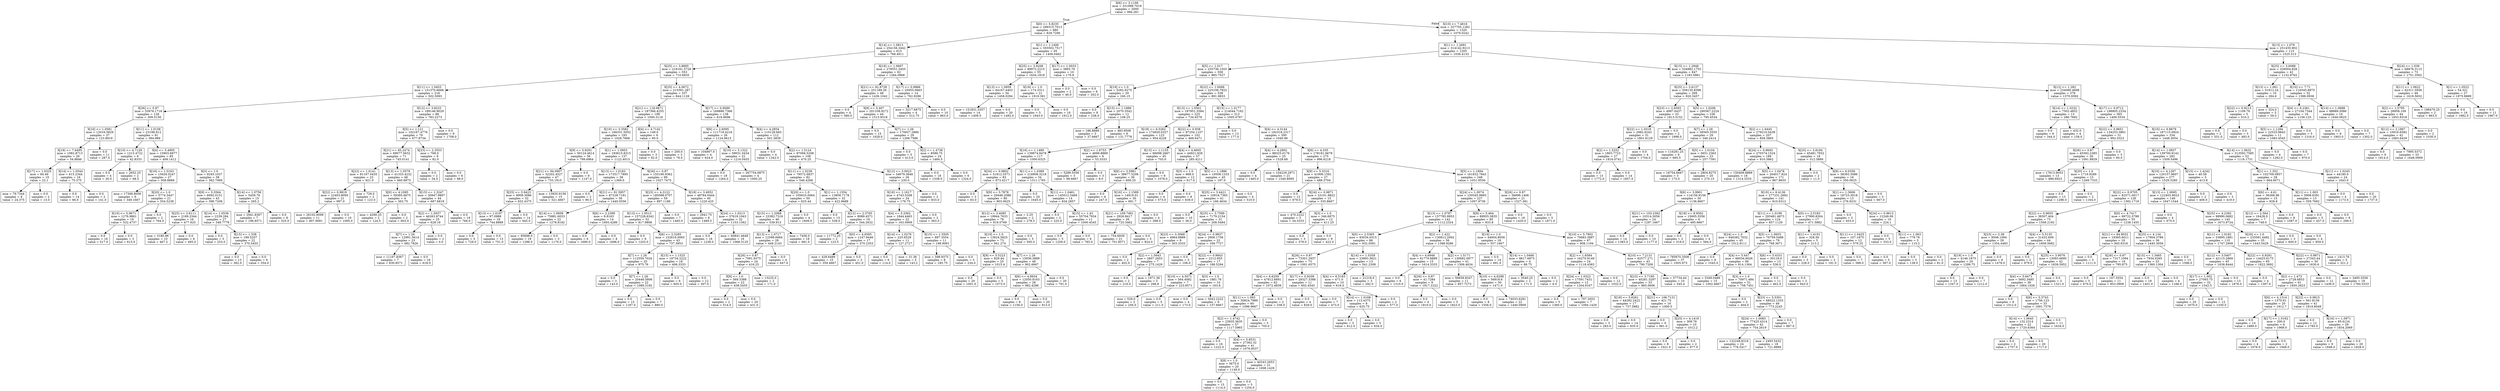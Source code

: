 digraph Tree {
node [shape=box] ;
0 [label="X[6] <= 3.1109\nmse = 331999.7019\nsamples = 2000\nvalue = 994.261"] ;
1 [label="X[0] <= 5.8235\nmse = 299315.7013\nsamples = 680\nvalue = 829.7206"] ;
0 -> 1 [labeldistance=2.5, labelangle=45, headlabel="True"] ;
2 [label="X[14] <= 1.0813\nmse = 254156.3442\nsamples = 615\nvalue = 768.4911"] ;
1 -> 2 ;
3 [label="X[25] <= 3.8895\nmse = 218161.5726\nsamples = 553\nvalue = 710.6835"] ;
2 -> 3 ;
4 [label="X[11] <= 1.0453\nmse = 151370.6666\nsamples = 216\nvalue = 502.5093"] ;
3 -> 4 ;
5 [label="X[26] <= 0.87\nmse = 33976.1716\nsamples = 128\nvalue = 309.5156"] ;
4 -> 5 ;
6 [label="X[16] <= 1.0581\nmse = 12016.5829\nsamples = 37\nvalue = 123.8919"] ;
5 -> 6 ;
7 [label="X[18] <= 7.6495\nmse = 1082.8713\nsamples = 26\nvalue = 54.8846"] ;
6 -> 7 ;
8 [label="X[17] <= 1.0325\nmse = 84.49\nsamples = 10\nvalue = 22.1"] ;
7 -> 8 ;
9 [label="mse = 79.7344\nsamples = 8\nvalue = 24.375"] ;
8 -> 9 ;
10 [label="mse = 0.0\nsamples = 2\nvalue = 13.0"] ;
8 -> 10 ;
11 [label="X[14] <= 1.0544\nmse = 615.2344\nsamples = 16\nvalue = 75.375"] ;
7 -> 11 ;
12 [label="mse = 0.0\nsamples = 14\nvalue = 66.0"] ;
11 -> 12 ;
13 [label="mse = 0.0\nsamples = 2\nvalue = 141.0"] ;
11 -> 13 ;
14 [label="mse = 0.0\nsamples = 11\nvalue = 287.0"] ;
6 -> 14 ;
15 [label="X[11] <= 1.0158\nmse = 23198.912\nsamples = 91\nvalue = 384.989"] ;
5 -> 15 ;
16 [label="X[10] <= 4.7129\nmse = 1213.4722\nsamples = 6\nvalue = 42.8333"] ;
15 -> 16 ;
17 [label="mse = 0.0\nsamples = 4\nvalue = 30.0"] ;
16 -> 17 ;
18 [label="mse = 2652.25\nsamples = 2\nvalue = 68.5"] ;
16 -> 18 ;
19 [label="X[4] <= 5.4905\nmse = 15903.6977\nsamples = 85\nvalue = 409.1412"] ;
15 -> 19 ;
20 [label="X[16] <= 1.0163\nmse = 15626.0247\nsamples = 27\nvalue = 508.8889"] ;
19 -> 20 ;
21 [label="mse = 17306.8056\nsamples = 6\nvalue = 349.1667"] ;
20 -> 21 ;
22 [label="X[20] <= 1.0\nmse = 5774.3447\nsamples = 21\nvalue = 554.5238"] ;
20 -> 22 ;
23 [label="X[10] <= 5.9671\nmse = 1276.9861\nsamples = 19\nvalue = 532.4737"] ;
22 -> 23 ;
24 [label="mse = 0.0\nsamples = 16\nvalue = 517.0"] ;
23 -> 24 ;
25 [label="mse = 0.0\nsamples = 3\nvalue = 615.0"] ;
23 -> 25 ;
26 [label="mse = 0.0\nsamples = 2\nvalue = 764.0"] ;
22 -> 26 ;
27 [label="X[3] <= 1.0\nmse = 9245.1037\nsamples = 58\nvalue = 362.7069"] ;
19 -> 27 ;
28 [label="X[9] <= 5.5564\nmse = 6092.0151\nsamples = 43\nvalue = 396.7209"] ;
27 -> 28 ;
29 [label="X[25] <= 3.6111\nmse = 2169.2344\nsamples = 16\nvalue = 477.625"] ;
28 -> 29 ;
30 [label="mse = 3180.96\nsamples = 10\nvalue = 467.2"] ;
29 -> 30 ;
31 [label="mse = 0.0\nsamples = 6\nvalue = 495.0"] ;
29 -> 31 ;
32 [label="X[14] <= 1.0536\nmse = 2239.284\nsamples = 27\nvalue = 348.7778"] ;
28 -> 32 ;
33 [label="mse = 0.0\nsamples = 5\nvalue = 253.0"] ;
32 -> 33 ;
34 [label="X[15] <= 1.338\nmse = 189.5207\nsamples = 22\nvalue = 370.5455"] ;
32 -> 34 ;
35 [label="mse = 0.0\nsamples = 13\nvalue = 382.0"] ;
34 -> 35 ;
36 [label="mse = 0.0\nsamples = 9\nvalue = 354.0"] ;
34 -> 36 ;
37 [label="X[14] <= 1.0756\nmse = 5459.76\nsamples = 15\nvalue = 265.2"] ;
27 -> 37 ;
38 [label="mse = 2941.8367\nsamples = 7\nvalue = 196.8571"] ;
37 -> 38 ;
39 [label="mse = 0.0\nsamples = 8\nvalue = 325.0"] ;
37 -> 39 ;
40 [label="X[12] <= 3.8233\nmse = 189146.9029\nsamples = 88\nvalue = 783.2273"] ;
4 -> 40 ;
41 [label="X[5] <= 1.121\nmse = 102167.4776\nsamples = 79\nvalue = 677.8734"] ;
40 -> 41 ;
42 [label="X[21] <= 85.2474\nmse = 69077.5632\nsamples = 71\nvalue = 745.0141"] ;
41 -> 42 ;
43 [label="X[22] <= 1.0141\nmse = 81167.0435\nsamples = 23\nvalue = 921.0"] ;
42 -> 43 ;
44 [label="X[22] <= 0.9819\nmse = 22403.8095\nsamples = 21\nvalue = 997.0"] ;
43 -> 44 ;
45 [label="mse = 26102.8099\nsamples = 11\nvalue = 907.9091"] ;
44 -> 45 ;
46 [label="mse = 0.0\nsamples = 10\nvalue = 1095.0"] ;
44 -> 46 ;
47 [label="mse = 729.0\nsamples = 2\nvalue = 123.0"] ;
43 -> 47 ;
48 [label="X[13] <= 1.0579\nmse = 41333.4232\nsamples = 48\nvalue = 660.6875"] ;
42 -> 48 ;
49 [label="X[0] <= 4.1095\nmse = 59385.6875\nsamples = 4\nvalue = 363.75"] ;
48 -> 49 ;
50 [label="mse = 4290.25\nsamples = 2\nvalue = 124.5"] ;
49 -> 50 ;
51 [label="mse = 0.0\nsamples = 2\nvalue = 603.0"] ;
49 -> 51 ;
52 [label="X[15] <= 1.3247\nmse = 30947.9897\nsamples = 44\nvalue = 687.6818"] ;
48 -> 52 ;
53 [label="X[2] <= 1.5037\nmse = 46263.9744\nsamples = 25\nvalue = 628.16"] ;
52 -> 53 ;
54 [label="X[7] <= 1.26\nmse = 12991.5614\nsamples = 23\nvalue = 682.7826"] ;
53 -> 54 ;
55 [label="mse = 11167.8367\nsamples = 7\nvalue = 830.8571"] ;
54 -> 55 ;
56 [label="mse = 0.0\nsamples = 16\nvalue = 618.0"] ;
54 -> 56 ;
57 [label="mse = 0.0\nsamples = 2\nvalue = 0.0"] ;
53 -> 57 ;
58 [label="mse = 0.0\nsamples = 19\nvalue = 766.0"] ;
52 -> 58 ;
59 [label="X[23] <= 2.3553\nmse = 768.0\nsamples = 8\nvalue = 82.0"] ;
41 -> 59 ;
60 [label="mse = 0.0\nsamples = 2\nvalue = 34.0"] ;
59 -> 60 ;
61 [label="mse = 0.0\nsamples = 6\nvalue = 98.0"] ;
59 -> 61 ;
62 [label="mse = 0.0\nsamples = 9\nvalue = 1708.0"] ;
40 -> 62 ;
63 [label="X[25] <= 4.0672\nmse = 215391.287\nsamples = 337\nvalue = 844.1128"] ;
3 -> 63 ;
64 [label="X[21] <= 118.0671\nmse = 187366.4255\nsamples = 199\nvalue = 1000.3116"] ;
63 -> 64 ;
65 [label="X[10] <= 3.3582\nmse = 166331.5052\nsamples = 193\nvalue = 1028.7668"] ;
64 -> 65 ;
66 [label="X[9] <= 5.9291\nmse = 50124.4614\nsamples = 56\nvalue = 799.6964"] ;
65 -> 66 ;
67 [label="X[21] <= 94.0907\nmse = 32202.4527\nsamples = 47\nvalue = 733.1915"] ;
66 -> 67 ;
68 [label="X[25] <= 3.9423\nmse = 9909.3086\nsamples = 32\nvalue = 832.4375"] ;
67 -> 68 ;
69 [label="X[13] <= 1.0197\nmse = 97.0988\nsamples = 18\nvalue = 744.8889"] ;
68 -> 69 ;
70 [label="mse = 0.0\nsamples = 5\nvalue = 729.0"] ;
69 -> 70 ;
71 [label="mse = 0.0\nsamples = 13\nvalue = 751.0"] ;
69 -> 71 ;
72 [label="mse = 0.0\nsamples = 14\nvalue = 945.0"] ;
68 -> 72 ;
73 [label="mse = 13920.9156\nsamples = 15\nvalue = 521.4667"] ;
67 -> 73 ;
74 [label="mse = 0.0\nsamples = 9\nvalue = 1147.0"] ;
66 -> 74 ;
75 [label="X[1] <= 1.0953\nmse = 183615.8315\nsamples = 137\nvalue = 1122.4015"] ;
65 -> 75 ;
76 [label="X[13] <= 1.0183\nmse = 173517.7895\nsamples = 38\nvalue = 1369.0"] ;
75 -> 76 ;
77 [label="mse = 0.0\nsamples = 2\nvalue = 90.0"] ;
76 -> 77 ;
78 [label="X[21] <= 91.5957\nmse = 87228.7191\nsamples = 36\nvalue = 1440.0556"] ;
76 -> 78 ;
79 [label="X[14] <= 1.0609\nmse = 75881.6033\nsamples = 22\nvalue = 1278.8182"] ;
78 -> 79 ;
80 [label="mse = 85698.0\nsamples = 19\nvalue = 1296.0"] ;
79 -> 80 ;
81 [label="mse = 0.0\nsamples = 3\nvalue = 1170.0"] ;
79 -> 81 ;
82 [label="X[6] <= 2.2399\nmse = 8.8163\nsamples = 14\nvalue = 1693.4286"] ;
78 -> 82 ;
83 [label="mse = 0.0\nsamples = 6\nvalue = 1690.0"] ;
82 -> 83 ;
84 [label="mse = 0.0\nsamples = 8\nvalue = 1696.0"] ;
82 -> 84 ;
85 [label="X[26] <= 0.87\nmse = 155190.9362\nsamples = 99\nvalue = 1027.7475"] ;
75 -> 85 ;
86 [label="X[23] <= 4.3122\nmse = 185098.0707\nsamples = 59\nvalue = 897.1186"] ;
85 -> 86 ;
87 [label="X[13] <= 1.0513\nmse = 157228.6342\nsamples = 52\nvalue = 817.9808"] ;
86 -> 87 ;
88 [label="mse = 0.0\nsamples = 9\nvalue = 1203.0"] ;
87 -> 88 ;
89 [label="X[6] <= 2.3285\nmse = 152616.0065\nsamples = 43\nvalue = 737.3953"] ;
87 -> 89 ;
90 [label="X[7] <= 1.26\nmse = 112559.7024\nsamples = 25\nvalue = 975.76"] ;
89 -> 90 ;
91 [label="mse = 0.0\nsamples = 3\nvalue = 143.0"] ;
90 -> 91 ;
92 [label="X[7] <= 1.26\nmse = 20446.5806\nsamples = 22\nvalue = 1089.3182"] ;
90 -> 92 ;
93 [label="mse = 0.0\nsamples = 15\nvalue = 1187.0"] ;
92 -> 93 ;
94 [label="mse = 0.0\nsamples = 7\nvalue = 880.0"] ;
92 -> 94 ;
95 [label="X[15] <= 1.1525\nmse = 19734.2222\nsamples = 18\nvalue = 406.3333"] ;
89 -> 95 ;
96 [label="mse = 0.0\nsamples = 6\nvalue = 605.0"] ;
95 -> 96 ;
97 [label="mse = 0.0\nsamples = 12\nvalue = 307.0"] ;
95 -> 97 ;
98 [label="mse = 0.0\nsamples = 7\nvalue = 1485.0"] ;
86 -> 98 ;
99 [label="X[18] <= 3.4952\nmse = 48784.0444\nsamples = 40\nvalue = 1220.425"] ;
85 -> 99 ;
100 [label="mse = 2941.75\nsamples = 8\nvalue = 1489.5"] ;
99 -> 100 ;
101 [label="X[24] <= 1.0213\nmse = 37619.1943\nsamples = 32\nvalue = 1153.1562"] ;
99 -> 101 ;
102 [label="mse = 0.0\nsamples = 16\nvalue = 1238.0"] ;
101 -> 102 ;
103 [label="mse = 60841.4648\nsamples = 16\nvalue = 1068.3125"] ;
101 -> 103 ;
104 [label="X[4] <= 4.7142\nmse = 149.0\nsamples = 6\nvalue = 85.0"] ;
64 -> 104 ;
105 [label="mse = 0.0\nsamples = 3\nvalue = 92.0"] ;
104 -> 105 ;
106 [label="mse = 200.0\nsamples = 3\nvalue = 78.0"] ;
104 -> 106 ;
107 [label="X[17] <= 0.9589\nmse = 169886.7366\nsamples = 138\nvalue = 618.8696"] ;
63 -> 107 ;
108 [label="X[6] <= 2.6095\nmse = 111718.4216\nsamples = 26\nvalue = 1124.9615"] ;
107 -> 108 ;
109 [label="mse = 104907.0\nsamples = 4\nvalue = 624.0"] ;
108 -> 109 ;
110 [label="X[10] <= 5.1322\nmse = 59031.0434\nsamples = 22\nvalue = 1216.0455"] ;
108 -> 110 ;
111 [label="mse = 0.0\nsamples = 18\nvalue = 1264.0"] ;
110 -> 111 ;
112 [label="mse = 267754.6875\nsamples = 4\nvalue = 1000.25"] ;
110 -> 112 ;
113 [label="X[4] <= 4.2854\nmse = 110128.683\nsamples = 112\nvalue = 501.3839"] ;
107 -> 113 ;
114 [label="mse = 0.0\nsamples = 4\nvalue = 1342.0"] ;
113 -> 114 ;
115 [label="X[2] <= 1.5124\nmse = 87066.5208\nsamples = 108\nvalue = 470.25"] ;
113 -> 115 ;
116 [label="X[11] <= 1.0236\nmse = 79572.6837\nsamples = 82\nvalue = 546.4268"] ;
115 -> 116 ;
117 [label="X[20] <= 1.0\nmse = 105633.0064\nsamples = 50\nvalue = 625.44"] ;
116 -> 117 ;
118 [label="X[15] <= 1.2068\nmse = 23382.7316\nsamples = 46\nvalue = 539.913"] ;
117 -> 118 ;
119 [label="X[13] <= 1.0717\nmse = 12598.6684\nsamples = 28\nvalue = 449.2143"] ;
118 -> 119 ;
120 [label="X[26] <= 0.87\nmse = 7091.9375\nsamples = 24\nvalue = 416.25"] ;
119 -> 120 ;
121 [label="X[8] <= 1.0\nmse = 569.3388\nsamples = 22\nvalue = 438.5455"] ;
120 -> 121 ;
122 [label="mse = 0.0\nsamples = 2\nvalue = 514.0"] ;
121 -> 122 ;
123 [label="mse = 0.0\nsamples = 20\nvalue = 431.0"] ;
121 -> 123 ;
124 [label="mse = 13225.0\nsamples = 2\nvalue = 171.0"] ;
120 -> 124 ;
125 [label="mse = 0.0\nsamples = 4\nvalue = 647.0"] ;
119 -> 125 ;
126 [label="mse = 7456.0\nsamples = 18\nvalue = 681.0"] ;
118 -> 126 ;
127 [label="mse = 0.0\nsamples = 4\nvalue = 1609.0"] ;
117 -> 127 ;
128 [label="X[1] <= 1.1554\nmse = 13856.7178\nsamples = 32\nvalue = 422.9688"] ;
116 -> 128 ;
129 [label="mse = 0.0\nsamples = 13\nvalue = 538.0"] ;
128 -> 129 ;
130 [label="X[12] <= 2.3765\nmse = 8089.4571\nsamples = 19\nvalue = 344.2632"] ;
128 -> 130 ;
131 [label="mse = 11772.25\nsamples = 2\nvalue = 123.5"] ;
130 -> 131 ;
132 [label="X[0] <= 4.6585\nmse = 1247.9446\nsamples = 17\nvalue = 370.2353"] ;
130 -> 132 ;
133 [label="mse = 428.6489\nsamples = 15\nvalue = 359.4667"] ;
132 -> 133 ;
134 [label="mse = 0.0\nsamples = 2\nvalue = 451.0"] ;
132 -> 134 ;
135 [label="X[12] <= 3.0023\nmse = 34679.3846\nsamples = 26\nvalue = 230.0"] ;
115 -> 135 ;
136 [label="X[16] <= 1.1617\nmse = 4743.5208\nsamples = 24\nvalue = 179.75"] ;
135 -> 136 ;
137 [label="X[4] <= 5.3362\nmse = 1844.4463\nsamples = 22\nvalue = 163.0909"] ;
136 -> 137 ;
138 [label="X[14] <= 1.0276\nmse = 225.6529\nsamples = 11\nvalue = 127.2727"] ;
137 -> 138 ;
139 [label="mse = 0.0\nsamples = 6\nvalue = 114.0"] ;
138 -> 139 ;
140 [label="mse = 31.36\nsamples = 5\nvalue = 143.2"] ;
138 -> 140 ;
141 [label="X[15] <= 1.5505\nmse = 897.3554\nsamples = 11\nvalue = 198.9091"] ;
137 -> 141 ;
142 [label="mse = 598.9375\nsamples = 8\nvalue = 185.75"] ;
141 -> 142 ;
143 [label="mse = 0.0\nsamples = 3\nvalue = 234.0"] ;
141 -> 143 ;
144 [label="mse = 0.0\nsamples = 2\nvalue = 363.0"] ;
136 -> 144 ;
145 [label="mse = 0.0\nsamples = 2\nvalue = 833.0"] ;
135 -> 145 ;
146 [label="X[16] <= 1.0697\nmse = 279551.3455\nsamples = 62\nvalue = 1284.0968"] ;
2 -> 146 ;
147 [label="X[21] <= 92.9728\nmse = 251189.26\nsamples = 48\nvalue = 1436.1042"] ;
146 -> 147 ;
148 [label="mse = 0.0\nsamples = 4\nvalue = 580.0"] ;
147 -> 148 ;
149 [label="X[9] <= 5.407\nmse = 201338.9272\nsamples = 44\nvalue = 1513.9318"] ;
147 -> 149 ;
150 [label="mse = 0.0\nsamples = 15\nvalue = 1928.0"] ;
149 -> 150 ;
151 [label="X[7] <= 1.26\nmse = 170927.2866\nsamples = 29\nvalue = 1299.7586"] ;
149 -> 151 ;
152 [label="mse = 0.0\nsamples = 5\nvalue = 413.0"] ;
151 -> 152 ;
153 [label="X[2] <= 1.4736\nmse = 8586.75\nsamples = 24\nvalue = 1484.5"] ;
151 -> 153 ;
154 [label="mse = 0.0\nsamples = 18\nvalue = 1538.0"] ;
153 -> 154 ;
155 [label="mse = 0.0\nsamples = 6\nvalue = 1324.0"] ;
153 -> 155 ;
156 [label="X[17] <= 0.9966\nmse = 25955.0663\nsamples = 14\nvalue = 762.9286"] ;
146 -> 156 ;
157 [label="mse = 3217.6875\nsamples = 4\nvalue = 512.75"] ;
156 -> 157 ;
158 [label="mse = 0.0\nsamples = 10\nvalue = 863.0"] ;
156 -> 158 ;
159 [label="X[1] <= 1.1406\nmse = 355502.7517\nsamples = 65\nvalue = 1409.0462"] ;
1 -> 159 ;
160 [label="X[25] <= 3.9208\nmse = 89972.2215\nsamples = 55\nvalue = 1634.1818"] ;
159 -> 160 ;
161 [label="X[13] <= 1.0959\nmse = 64167.4403\nsamples = 34\nvalue = 1458.0294"] ;
160 -> 161 ;
162 [label="mse = 151831.5357\nsamples = 14\nvalue = 1409.5"] ;
161 -> 162 ;
163 [label="mse = 0.0\nsamples = 20\nvalue = 1492.0"] ;
161 -> 163 ;
164 [label="X[19] <= 1.0\nmse = 174.3311\nsamples = 21\nvalue = 1919.381"] ;
160 -> 164 ;
165 [label="mse = 0.0\nsamples = 5\nvalue = 1943.0"] ;
164 -> 165 ;
166 [label="mse = 0.0\nsamples = 16\nvalue = 1912.0"] ;
164 -> 166 ;
167 [label="X[17] <= 1.0033\nmse = 3893.76\nsamples = 10\nvalue = 170.8"] ;
159 -> 167 ;
168 [label="mse = 0.0\nsamples = 2\nvalue = 46.0"] ;
167 -> 168 ;
169 [label="mse = 0.0\nsamples = 8\nvalue = 202.0"] ;
167 -> 169 ;
170 [label="X[10] <= 7.4616\nmse = 327705.1282\nsamples = 1320\nvalue = 1079.0242"] ;
0 -> 170 [labeldistance=2.5, labelangle=-45, headlabel="False"] ;
171 [label="X[1] <= 1.2691\nmse = 314142.9213\nsamples = 1205\nvalue = 1036.4133"] ;
170 -> 171 ;
172 [label="X[5] <= 1.017\nmse = 235736.1503\nsamples = 558\nvalue = 865.7527"] ;
171 -> 172 ;
173 [label="X[19] <= 1.0\nmse = 5282.6275\nsamples = 20\nvalue = 160.15"] ;
172 -> 173 ;
174 [label="mse = 0.0\nsamples = 8\nvalue = 238.0"] ;
173 -> 174 ;
175 [label="X[15] <= 1.1989\nmse = 2070.3542\nsamples = 12\nvalue = 108.25"] ;
173 -> 175 ;
176 [label="mse = 186.8889\nsamples = 3\nvalue = 37.6667"] ;
175 -> 176 ;
177 [label="mse = 483.9506\nsamples = 9\nvalue = 131.7778"] ;
175 -> 177 ;
178 [label="X[22] <= 1.0068\nmse = 225106.7822\nsamples = 538\nvalue = 891.9833"] ;
172 -> 178 ;
179 [label="X[13] <= 1.0501\nmse = 197951.5584\nsamples = 225\nvalue = 734.6578"] ;
178 -> 179 ;
180 [label="X[18] <= 6.5262\nmse = 174920.0327\nsamples = 123\nvalue = 954.4228"] ;
179 -> 180 ;
181 [label="X[16] <= 1.1489\nmse = 139874.8478\nsamples = 117\nvalue = 1000.6325"] ;
180 -> 181 ;
182 [label="X[24] <= 0.9802\nmse = 51812.5571\nsamples = 83\nvalue = 873.4217"] ;
181 -> 182 ;
183 [label="mse = 0.0\nsamples = 3\nvalue = 83.0"] ;
182 -> 183 ;
184 [label="X[9] <= 5.7878\nmse = 29448.2086\nsamples = 80\nvalue = 903.0625"] ;
182 -> 184 ;
185 [label="X[12] <= 3.4085\nmse = 19944.7633\nsamples = 78\nvalue = 919.0769"] ;
184 -> 185 ;
186 [label="X[19] <= 1.0\nmse = 13624.5825\nsamples = 73\nvalue = 941.274"] ;
185 -> 186 ;
187 [label="X[9] <= 5.5223\nmse = 829.44\nsamples = 25\nvalue = 1015.4"] ;
186 -> 187 ;
188 [label="mse = 0.0\nsamples = 20\nvalue = 1001.0"] ;
187 -> 188 ;
189 [label="mse = 0.0\nsamples = 5\nvalue = 1073.0"] ;
187 -> 189 ;
190 [label="X[7] <= 1.26\nmse = 15936.3889\nsamples = 48\nvalue = 902.6667"] ;
186 -> 190 ;
191 [label="X[6] <= 4.9934\nmse = 12050.8163\nsamples = 28\nvalue = 982.4286"] ;
190 -> 191 ;
192 [label="mse = 0.0\nsamples = 8\nvalue = 1156.0"] ;
191 -> 192 ;
193 [label="mse = 0.0\nsamples = 20\nvalue = 913.0"] ;
191 -> 193 ;
194 [label="mse = 0.0\nsamples = 20\nvalue = 791.0"] ;
190 -> 194 ;
195 [label="mse = 0.0\nsamples = 5\nvalue = 595.0"] ;
185 -> 195 ;
196 [label="mse = 2.25\nsamples = 2\nvalue = 278.5"] ;
184 -> 196 ;
197 [label="X[11] <= 1.0389\nmse = 218908.3218\nsamples = 34\nvalue = 1311.1765"] ;
181 -> 197 ;
198 [label="mse = 0.0\nsamples = 20\nvalue = 1645.0"] ;
197 -> 198 ;
199 [label="X[11] <= 1.0461\nmse = 145012.3469\nsamples = 14\nvalue = 834.2857"] ;
197 -> 199 ;
200 [label="mse = 0.0\nsamples = 3\nvalue = 225.0"] ;
199 -> 200 ;
201 [label="X[15] <= 1.43\nmse = 55704.7934\nsamples = 11\nvalue = 1000.4545"] ;
199 -> 201 ;
202 [label="mse = 0.0\nsamples = 5\nvalue = 1259.0"] ;
201 -> 202 ;
203 [label="mse = 0.0\nsamples = 6\nvalue = 785.0"] ;
201 -> 203 ;
204 [label="X[2] <= 1.6753\nmse = 4699.8889\nsamples = 6\nvalue = 53.3333"] ;
180 -> 204 ;
205 [label="mse = 5289.5556\nsamples = 3\nvalue = 98.6667"] ;
204 -> 205 ;
206 [label="mse = 0.0\nsamples = 3\nvalue = 8.0"] ;
204 -> 206 ;
207 [label="X[22] <= 0.938\nmse = 97254.1107\nsamples = 102\nvalue = 469.6471"] ;
179 -> 207 ;
208 [label="X[13] <= 1.1155\nmse = 66098.2667\nsamples = 45\nvalue = 703.0"] ;
207 -> 208 ;
209 [label="X[6] <= 3.5981\nmse = 38677.5208\nsamples = 36\nvalue = 609.25"] ;
208 -> 209 ;
210 [label="mse = 0.0\nsamples = 6\nvalue = 247.0"] ;
209 -> 210 ;
211 [label="X[16] <= 1.1589\nmse = 14919.01\nsamples = 30\nvalue = 681.7"] ;
209 -> 211 ;
212 [label="X[21] <= 109.7491\nmse = 2926.8417\nsamples = 26\nvalue = 725.3462"] ;
211 -> 212 ;
213 [label="mse = 754.6939\nsamples = 21\nvalue = 701.8571"] ;
212 -> 213 ;
214 [label="mse = 0.0\nsamples = 5\nvalue = 824.0"] ;
212 -> 214 ;
215 [label="mse = 0.0\nsamples = 4\nvalue = 398.0"] ;
211 -> 215 ;
216 [label="mse = 0.0\nsamples = 9\nvalue = 1078.0"] ;
208 -> 216 ;
217 [label="X[4] <= 4.4605\nmse = 44921.928\nsamples = 57\nvalue = 285.4211"] ;
207 -> 217 ;
218 [label="X[3] <= 1.0\nmse = 968.0\nsamples = 12\nvalue = 617.0"] ;
217 -> 218 ;
219 [label="mse = 0.0\nsamples = 4\nvalue = 573.0"] ;
218 -> 219 ;
220 [label="mse = 0.0\nsamples = 8\nvalue = 639.0"] ;
218 -> 220 ;
221 [label="X[5] <= 1.1886\nmse = 19506.1333\nsamples = 45\nvalue = 197.0"] ;
217 -> 221 ;
222 [label="X[25] <= 3.4421\nmse = 10918.7365\nsamples = 41\nvalue = 166.4634"] ;
221 -> 222 ;
223 [label="mse = 0.0\nsamples = 10\nvalue = 36.0"] ;
222 -> 223 ;
224 [label="X[25] <= 3.7599\nmse = 7179.2154\nsamples = 31\nvalue = 208.5484"] ;
222 -> 224 ;
225 [label="X[23] <= 3.3068\nmse = 4964.8889\nsamples = 9\nvalue = 303.3333"] ;
224 -> 225 ;
226 [label="mse = 0.0\nsamples = 2\nvalue = 402.0"] ;
225 -> 226 ;
227 [label="X[2] <= 1.5643\nmse = 2807.2653\nsamples = 7\nvalue = 275.1429"] ;
225 -> 227 ;
228 [label="mse = 0.0\nsamples = 2\nvalue = 216.0"] ;
227 -> 228 ;
229 [label="mse = 1971.36\nsamples = 5\nvalue = 298.8"] ;
227 -> 229 ;
230 [label="X[24] <= 0.9837\nmse = 2906.1756\nsamples = 22\nvalue = 169.7727"] ;
224 -> 230 ;
231 [label="mse = 0.0\nsamples = 5\nvalue = 106.0"] ;
230 -> 231 ;
232 [label="X[22] <= 0.9843\nmse = 2212.955\nsamples = 17\nvalue = 188.5294"] ;
230 -> 232 ;
233 [label="X[10] <= 4.5071\nmse = 564.4082\nsamples = 7\nvalue = 223.8571"] ;
232 -> 233 ;
234 [label="mse = 529.0\nsamples = 2\nvalue = 256.0"] ;
233 -> 234 ;
235 [label="mse = 0.0\nsamples = 5\nvalue = 211.0"] ;
233 -> 235 ;
236 [label="X[3] <= 1.0\nmse = 1881.76\nsamples = 10\nvalue = 163.8"] ;
232 -> 236 ;
237 [label="mse = 0.0\nsamples = 4\nvalue = 173.0"] ;
236 -> 237 ;
238 [label="mse = 3042.2222\nsamples = 6\nvalue = 157.6667"] ;
236 -> 238 ;
239 [label="mse = 0.0\nsamples = 4\nvalue = 510.0"] ;
221 -> 239 ;
240 [label="X[15] <= 1.0177\nmse = 214044.7162\nsamples = 313\nvalue = 1005.0767"] ;
178 -> 240 ;
241 [label="mse = 0.0\nsamples = 13\nvalue = 177.0"] ;
240 -> 241 ;
242 [label="X[4] <= 4.3144\nmse = 192318.2317\nsamples = 300\nvalue = 1040.96"] ;
240 -> 242 ;
243 [label="X[4] <= 4.2802\nmse = 88325.0176\nsamples = 25\nvalue = 1528.68"] ;
242 -> 243 ;
244 [label="mse = 0.0\nsamples = 4\nvalue = 1465.0"] ;
243 -> 244 ;
245 [label="mse = 104229.2971\nsamples = 21\nvalue = 1540.8095"] ;
243 -> 245 ;
246 [label="X[6] <= 4.335\nmse = 178181.6679\nsamples = 275\nvalue = 996.6218"] ;
242 -> 246 ;
247 [label="X[9] <= 5.3316\nmse = 41906.1591\nsamples = 27\nvalue = 488.3704"] ;
246 -> 247 ;
248 [label="mse = 0.0\nsamples = 12\nvalue = 679.0"] ;
247 -> 248 ;
249 [label="X[24] <= 0.9871\nmse = 23101.9822\nsamples = 15\nvalue = 335.8667"] ;
247 -> 249 ;
250 [label="mse = 470.2222\nsamples = 3\nvalue = 34.3333"] ;
249 -> 250 ;
251 [label="X[3] <= 1.0\nmse = 346.6875\nsamples = 12\nvalue = 411.25"] ;
249 -> 251 ;
252 [label="mse = 0.0\nsamples = 3\nvalue = 379.0"] ;
251 -> 252 ;
253 [label="mse = 0.0\nsamples = 9\nvalue = 422.0"] ;
251 -> 253 ;
254 [label="X[5] <= 1.1894\nmse = 161832.7843\nsamples = 248\nvalue = 1051.9556"] ;
246 -> 254 ;
255 [label="X[24] <= 1.0074\nmse = 150545.9993\nsamples = 227\nvalue = 1007.9736"] ;
254 -> 255 ;
256 [label="X[13] <= 1.0787\nmse = 157785.9953\nsamples = 142\nvalue = 1112.2324"] ;
255 -> 256 ;
257 [label="X[0] <= 2.5365\nmse = 93034.0315\nsamples = 86\nvalue = 932.0581"] ;
256 -> 257 ;
258 [label="X[26] <= 0.87\nmse = 73301.2937\nsamples = 73\nvalue = 1001.6575"] ;
257 -> 258 ;
259 [label="X[4] <= 6.6259\nmse = 47812.6691\nsamples = 62\nvalue = 1072.4839"] ;
258 -> 259 ;
260 [label="X[11] <= 1.093\nmse = 30824.7989\nsamples = 60\nvalue = 1096.9667"] ;
259 -> 260 ;
261 [label="X[2] <= 1.4742\nmse = 23935.3635\nsamples = 57\nvalue = 1117.5965"] ;
260 -> 261 ;
262 [label="mse = 0.0\nsamples = 16\nvalue = 1222.0"] ;
261 -> 262 ;
263 [label="X[4] <= 5.8531\nmse = 27362.32\nsamples = 41\nvalue = 1076.8537"] ;
261 -> 263 ;
264 [label="X[8] <= 1.0\nmse = 3675.0\nsamples = 20\nvalue = 1149.0"] ;
263 -> 264 ;
265 [label="mse = 0.0\nsamples = 15\nvalue = 1114.0"] ;
264 -> 265 ;
266 [label="mse = 0.0\nsamples = 5\nvalue = 1254.0"] ;
264 -> 266 ;
267 [label="mse = 40243.2653\nsamples = 21\nvalue = 1008.1429"] ;
263 -> 267 ;
268 [label="mse = 0.0\nsamples = 3\nvalue = 705.0"] ;
260 -> 268 ;
269 [label="mse = 0.0\nsamples = 2\nvalue = 338.0"] ;
259 -> 269 ;
270 [label="X[17] <= 0.9209\nmse = 29327.3388\nsamples = 11\nvalue = 602.4545"] ;
258 -> 270 ;
271 [label="mse = 0.0\nsamples = 4\nvalue = 829.0"] ;
270 -> 271 ;
272 [label="mse = 0.0\nsamples = 7\nvalue = 473.0"] ;
270 -> 272 ;
273 [label="X[14] <= 1.0358\nmse = 23893.5621\nsamples = 13\nvalue = 541.2308"] ;
257 -> 273 ;
274 [label="X[4] <= 6.5183\nmse = 471.0\nsamples = 10\nvalue = 616.0"] ;
273 -> 274 ;
275 [label="X[14] <= 1.0168\nmse = 113.4375\nsamples = 8\nvalue = 625.75"] ;
274 -> 275 ;
276 [label="mse = 0.0\nsamples = 3\nvalue = 612.0"] ;
275 -> 276 ;
277 [label="mse = 0.0\nsamples = 5\nvalue = 634.0"] ;
275 -> 277 ;
278 [label="mse = 0.0\nsamples = 2\nvalue = 577.0"] ;
274 -> 278 ;
279 [label="mse = 21218.0\nsamples = 3\nvalue = 292.0"] ;
273 -> 279 ;
280 [label="X[2] <= 1.422\nmse = 130812.2092\nsamples = 56\nvalue = 1388.9286"] ;
256 -> 280 ;
281 [label="X[4] <= 4.6948\nmse = 61770.8889\nsamples = 15\nvalue = 1614.3333"] ;
280 -> 281 ;
282 [label="mse = 0.0\nsamples = 6\nvalue = 1310.0"] ;
281 -> 282 ;
283 [label="X[26] <= 0.87\nmse = 41.7284\nsamples = 9\nvalue = 1817.2222"] ;
281 -> 283 ;
284 [label="mse = 0.0\nsamples = 4\nvalue = 1810.0"] ;
283 -> 284 ;
285 [label="mse = 0.0\nsamples = 5\nvalue = 1823.0"] ;
283 -> 285 ;
286 [label="X[2] <= 1.5171\nmse = 130682.6877\nsamples = 41\nvalue = 1306.4634"] ;
280 -> 286 ;
287 [label="mse = 56659.8347\nsamples = 11\nvalue = 857.7273"] ;
286 -> 287 ;
288 [label="X[10] <= 4.6298\nmse = 56918.6\nsamples = 30\nvalue = 1471.0"] ;
286 -> 288 ;
289 [label="mse = 0.0\nsamples = 8\nvalue = 1556.0"] ;
288 -> 289 ;
290 [label="mse = 74033.6281\nsamples = 22\nvalue = 1440.0909"] ;
288 -> 290 ;
291 [label="X[9] <= 5.464\nmse = 89955.3835\nsamples = 85\nvalue = 833.8"] ;
255 -> 291 ;
292 [label="X[19] <= 1.0\nmse = 64604.8056\nsamples = 18\nvalue = 557.1667"] ;
291 -> 292 ;
293 [label="mse = 0.0\nsamples = 14\nvalue = 691.0"] ;
292 -> 293 ;
294 [label="X[14] <= 1.0466\nmse = 8617.6875\nsamples = 4\nvalue = 88.75"] ;
292 -> 294 ;
295 [label="mse = 3540.25\nsamples = 2\nvalue = 171.5"] ;
294 -> 295 ;
296 [label="mse = 0.0\nsamples = 2\nvalue = 6.0"] ;
294 -> 296 ;
297 [label="X[10] <= 5.7802\nmse = 70683.3887\nsamples = 67\nvalue = 908.1194"] ;
291 -> 297 ;
298 [label="X[2] <= 1.6584\nmse = 16270.9149\nsamples = 24\nvalue = 1118.4583"] ;
297 -> 298 ;
299 [label="X[24] <= 1.0322\nmse = 17591.7431\nsamples = 12\nvalue = 1204.9167"] ;
298 -> 299 ;
300 [label="mse = 0.0\nsamples = 5\nvalue = 1360.0"] ;
299 -> 300 ;
301 [label="mse = 707.2653\nsamples = 7\nvalue = 1094.1429"] ;
299 -> 301 ;
302 [label="mse = 0.0\nsamples = 12\nvalue = 1032.0"] ;
298 -> 302 ;
303 [label="X[10] <= 7.2131\nmse = 62577.271\nsamples = 43\nvalue = 790.7209"] ;
297 -> 303 ;
304 [label="X[23] <= 3.7195\nmse = 40281.3297\nsamples = 33\nvalue = 865.0606"] ;
303 -> 304 ;
305 [label="X[18] <= 5.6261\nmse = 44282.2422\nsamples = 17\nvalue = 737.5882"] ;
304 -> 305 ;
306 [label="mse = 0.0\nsamples = 3\nvalue = 283.0"] ;
305 -> 306 ;
307 [label="mse = 0.0\nsamples = 14\nvalue = 835.0"] ;
305 -> 307 ;
308 [label="X[21] <= 106.7131\nmse = 421.75\nsamples = 16\nvalue = 1000.5"] ;
304 -> 308 ;
309 [label="mse = 0.0\nsamples = 6\nvalue = 981.0"] ;
308 -> 309 ;
310 [label="X[25] <= 4.1419\nmse = 309.76\nsamples = 10\nvalue = 1012.2"] ;
308 -> 310 ;
311 [label="mse = 0.0\nsamples = 8\nvalue = 1021.0"] ;
310 -> 311 ;
312 [label="mse = 0.0\nsamples = 2\nvalue = 977.0"] ;
310 -> 312 ;
313 [label="mse = 57734.44\nsamples = 10\nvalue = 545.4"] ;
303 -> 313 ;
314 [label="X[26] <= 0.87\nmse = 36898.1406\nsamples = 21\nvalue = 1527.381"] ;
254 -> 314 ;
315 [label="mse = 0.0\nsamples = 16\nvalue = 1420.0"] ;
314 -> 315 ;
316 [label="mse = 0.0\nsamples = 5\nvalue = 1871.0"] ;
314 -> 316 ;
317 [label="X[15] <= 1.2948\nmse = 334982.1755\nsamples = 647\nvalue = 1183.5981"] ;
171 -> 317 ;
318 [label="X[25] <= 3.6137\nmse = 358135.8396\nsamples = 269\nvalue = 920.3457"] ;
317 -> 318 ;
319 [label="X[23] <= 2.6593\nmse = 4997.6437\nsamples = 33\nvalue = 1813.5152"] ;
318 -> 319 ;
320 [label="X[22] <= 1.0318\nmse = 2982.6243\nsamples = 31\nvalue = 1801.6129"] ;
319 -> 320 ;
321 [label="X[2] <= 1.5252\nmse = 1803.7723\nsamples = 27\nvalue = 1816.0741"] ;
320 -> 321 ;
322 [label="mse = 0.0\nsamples = 13\nvalue = 1772.0"] ;
321 -> 322 ;
323 [label="mse = 0.0\nsamples = 14\nvalue = 1857.0"] ;
321 -> 323 ;
324 [label="mse = 0.0\nsamples = 4\nvalue = 1704.0"] ;
320 -> 324 ;
325 [label="mse = 0.0\nsamples = 2\nvalue = 1998.0"] ;
319 -> 325 ;
326 [label="X[5] <= 1.0206\nmse = 280367.2224\nsamples = 236\nvalue = 795.4534"] ;
318 -> 326 ;
327 [label="X[7] <= 1.26\nmse = 58565.3555\nsamples = 29\nvalue = 346.2414"] ;
326 -> 327 ;
328 [label="mse = 116281.25\nsamples = 6\nvalue = 685.5"] ;
327 -> 328 ;
329 [label="X[5] <= 1.0104\nmse = 5651.2363\nsamples = 23\nvalue = 257.7391"] ;
327 -> 329 ;
330 [label="mse = 16754.6667\nsamples = 3\nvalue = 175.0"] ;
329 -> 330 ;
331 [label="mse = 2804.8275\nsamples = 20\nvalue = 270.15"] ;
329 -> 331 ;
332 [label="X[2] <= 1.6445\nmse = 279210.0439\nsamples = 207\nvalue = 858.3865"] ;
326 -> 332 ;
333 [label="X[24] <= 0.9693\nmse = 270374.1524\nsamples = 189\nvalue = 910.3862"] ;
332 -> 333 ;
334 [label="mse = 150409.8889\nsamples = 18\nvalue = 1314.3333"] ;
333 -> 334 ;
335 [label="X[5] <= 1.0478\nmse = 264017.824\nsamples = 171\nvalue = 867.8655"] ;
333 -> 335 ;
336 [label="X[6] <= 3.9901\nmse = 114156.9156\nsamples = 30\nvalue = 1136.8667"] ;
335 -> 336 ;
337 [label="X[21] <= 103.2392\nmse = 10314.3056\nsamples = 24\nvalue = 1297.1667"] ;
336 -> 337 ;
338 [label="mse = 0.0\nsamples = 14\nvalue = 1383.0"] ;
337 -> 338 ;
339 [label="mse = 0.0\nsamples = 10\nvalue = 1177.0"] ;
337 -> 339 ;
340 [label="X[18] <= 8.9502\nmse = 15605.5556\nsamples = 6\nvalue = 495.6667"] ;
336 -> 340 ;
341 [label="mse = 0.0\nsamples = 2\nvalue = 319.0"] ;
340 -> 341 ;
342 [label="mse = 0.0\nsamples = 4\nvalue = 584.0"] ;
340 -> 342 ;
343 [label="X[10] <= 6.4136\nmse = 277231.2682\nsamples = 141\nvalue = 810.6312"] ;
335 -> 343 ;
344 [label="X[11] <= 1.0199\nmse = 293481.4873\nsamples = 124\nvalue = 857.1129"] ;
343 -> 344 ;
345 [label="X[24] <= 1.0\nmse = 646382.7032\nsamples = 45\nvalue = 1012.9111"] ;
344 -> 345 ;
346 [label="mse = 785870.3506\nsamples = 37\nvalue = 1005.973"] ;
345 -> 346 ;
347 [label="mse = 0.0\nsamples = 8\nvalue = 1045.0"] ;
345 -> 347 ;
348 [label="X[5] <= 1.0655\nmse = 70759.5488\nsamples = 79\nvalue = 768.3671"] ;
344 -> 348 ;
349 [label="X[4] <= 5.447\nmse = 66034.6026\nsamples = 66\nvalue = 814.1364"] ;
348 -> 349 ;
350 [label="mse = 3349.0489\nsamples = 15\nvalue = 1002.4667"] ;
349 -> 350 ;
351 [label="X[3] <= 1.0\nmse = 70971.484\nsamples = 51\nvalue = 758.7451"] ;
349 -> 351 ;
352 [label="mse = 0.0\nsamples = 2\nvalue = 404.0"] ;
351 -> 352 ;
353 [label="X[23] <= 5.5301\nmse = 68522.1333\nsamples = 49\nvalue = 773.2245"] ;
351 -> 353 ;
354 [label="X[24] <= 1.0083\nmse = 77425.4314\nsamples = 42\nvalue = 754.2619"] ;
353 -> 354 ;
355 [label="mse = 132248.8316\nsamples = 24\nvalue = 778.5417"] ;
354 -> 355 ;
356 [label="mse = 2493.5432\nsamples = 18\nvalue = 721.8889"] ;
354 -> 356 ;
357 [label="mse = 0.0\nsamples = 7\nvalue = 887.0"] ;
353 -> 357 ;
358 [label="X[6] <= 5.4331\nmse = 30118.0\nsamples = 13\nvalue = 536.0"] ;
348 -> 358 ;
359 [label="mse = 0.0\nsamples = 11\nvalue = 462.0"] ;
358 -> 359 ;
360 [label="mse = 0.0\nsamples = 2\nvalue = 943.0"] ;
358 -> 360 ;
361 [label="X[0] <= 2.5183\nmse = 27990.8304\nsamples = 17\nvalue = 471.5882"] ;
343 -> 361 ;
362 [label="X[1] <= 1.4191\nmse = 328.56\nsamples = 5\nvalue = 213.2"] ;
361 -> 362 ;
363 [label="mse = 0.0\nsamples = 3\nvalue = 228.0"] ;
362 -> 363 ;
364 [label="mse = 0.0\nsamples = 2\nvalue = 191.0"] ;
362 -> 364 ;
365 [label="X[11] <= 1.0425\nmse = 107.1875\nsamples = 12\nvalue = 579.25"] ;
361 -> 365 ;
366 [label="mse = 0.0\nsamples = 7\nvalue = 588.0"] ;
365 -> 366 ;
367 [label="mse = 0.0\nsamples = 5\nvalue = 567.0"] ;
365 -> 367 ;
368 [label="X[25] <= 3.8184\nmse = 45481.7932\nsamples = 18\nvalue = 312.3889"] ;
332 -> 368 ;
369 [label="mse = 0.0\nsamples = 2\nvalue = 11.0"] ;
368 -> 369 ;
370 [label="X[9] <= 6.0356\nmse = 38393.3086\nsamples = 16\nvalue = 350.0625"] ;
368 -> 370 ;
371 [label="X[1] <= 1.3606\nmse = 18723.3018\nsamples = 13\nvalue = 276.9231"] ;
370 -> 371 ;
372 [label="mse = 0.0\nsamples = 3\nvalue = 453.0"] ;
371 -> 372 ;
373 [label="X[24] <= 0.9613\nmse = 12249.09\nsamples = 10\nvalue = 224.1"] ;
371 -> 373 ;
374 [label="mse = 0.0\nsamples = 5\nvalue = 333.0"] ;
373 -> 374 ;
375 [label="X[11] <= 1.063\nmse = 779.76\nsamples = 5\nvalue = 115.2"] ;
373 -> 375 ;
376 [label="mse = 0.0\nsamples = 3\nvalue = 138.0"] ;
375 -> 376 ;
377 [label="mse = 0.0\nsamples = 2\nvalue = 81.0"] ;
375 -> 377 ;
378 [label="mse = 0.0\nsamples = 3\nvalue = 667.0"] ;
370 -> 378 ;
379 [label="X[12] <= 1.282\nmse = 234090.4698\nsamples = 378\nvalue = 1370.9392"] ;
317 -> 379 ;
380 [label="X[14] <= 1.0232\nmse = 7502.4852\nsamples = 13\nvalue = 286.7692"] ;
379 -> 380 ;
381 [label="mse = 0.0\nsamples = 9\nvalue = 344.0"] ;
380 -> 381 ;
382 [label="mse = 432.0\nsamples = 4\nvalue = 158.0"] ;
380 -> 382 ;
383 [label="X[17] <= 0.9712\nmse = 198805.2334\nsamples = 365\nvalue = 1409.5534"] ;
379 -> 383 ;
384 [label="X[22] <= 0.9651\nmse = 134253.3861\nsamples = 31\nvalue = 992.0323"] ;
383 -> 384 ;
385 [label="X[26] <= 0.87\nmse = 45592.2385\nsamples = 28\nvalue = 1091.8929"] ;
384 -> 385 ;
386 [label="mse = 17613.9053\nsamples = 13\nvalue = 886.6923"] ;
385 -> 386 ;
387 [label="X[20] <= 1.0\nmse = 1719.9289\nsamples = 15\nvalue = 1269.7333"] ;
385 -> 387 ;
388 [label="mse = 0.0\nsamples = 13\nvalue = 1286.0"] ;
387 -> 388 ;
389 [label="mse = 0.0\nsamples = 2\nvalue = 1164.0"] ;
387 -> 389 ;
390 [label="mse = 0.0\nsamples = 3\nvalue = 60.0"] ;
384 -> 390 ;
391 [label="X[10] <= 6.8679\nmse = 187115.0924\nsamples = 334\nvalue = 1448.3054"] ;
383 -> 391 ;
392 [label="X[14] <= 1.0837\nmse = 139700.9142\nsamples = 282\nvalue = 1509.5496"] ;
391 -> 392 ;
393 [label="X[10] <= 4.1287\nmse = 120157.9607\nsamples = 277\nvalue = 1529.3285"] ;
392 -> 393 ;
394 [label="X[22] <= 0.9705\nmse = 82571.0017\nsamples = 128\nvalue = 1392.1719"] ;
393 -> 394 ;
395 [label="X[22] <= 0.9655\nmse = 38307.404\nsamples = 73\nvalue = 1508.2192"] ;
394 -> 395 ;
396 [label="X[23] <= 2.38\nmse = 9508.1094\nsamples = 29\nvalue = 1354.4483"] ;
395 -> 396 ;
397 [label="X[19] <= 1.0\nmse = 4146.1875\nsamples = 20\nvalue = 1299.75"] ;
396 -> 397 ;
398 [label="mse = 0.0\nsamples = 13\nvalue = 1347.0"] ;
397 -> 398 ;
399 [label="mse = 0.0\nsamples = 7\nvalue = 1212.0"] ;
397 -> 399 ;
400 [label="mse = 0.0\nsamples = 9\nvalue = 1476.0"] ;
396 -> 400 ;
401 [label="X[4] <= 5.5135\nmse = 31432.609\nsamples = 44\nvalue = 1609.5682"] ;
395 -> 401 ;
402 [label="mse = 0.0\nsamples = 2\nvalue = 979.0"] ;
401 -> 402 ;
403 [label="X[25] <= 3.9076\nmse = 13093.6695\nsamples = 42\nvalue = 1639.5952"] ;
401 -> 403 ;
404 [label="X[4] <= 5.6471\nmse = 5692.3485\nsamples = 39\nvalue = 1664.1026"] ;
403 -> 404 ;
405 [label="mse = 0.0\nsamples = 6\nvalue = 1512.0"] ;
404 -> 405 ;
406 [label="X[6] <= 5.3743\nmse = 1756.123\nsamples = 33\nvalue = 1691.7576"] ;
404 -> 406 ;
407 [label="X[14] <= 1.0645\nmse = 132.2314\nsamples = 22\nvalue = 1720.6364"] ;
406 -> 407 ;
408 [label="mse = 0.0\nsamples = 2\nvalue = 1757.0"] ;
407 -> 408 ;
409 [label="mse = 0.0\nsamples = 20\nvalue = 1717.0"] ;
407 -> 409 ;
410 [label="mse = 0.0\nsamples = 11\nvalue = 1634.0"] ;
406 -> 410 ;
411 [label="mse = 0.0\nsamples = 3\nvalue = 1321.0"] ;
403 -> 411 ;
412 [label="X[0] <= 4.7417\nmse = 99722.3788\nsamples = 55\nvalue = 1238.1455"] ;
394 -> 412 ;
413 [label="X[21] <= 84.9032\nmse = 19365.6011\nsamples = 19\nvalue = 845.6316"] ;
412 -> 413 ;
414 [label="mse = 0.0\nsamples = 3\nvalue = 1111.0"] ;
413 -> 414 ;
415 [label="X[26] <= 0.87\nmse = 7317.1094\nsamples = 16\nvalue = 795.875"] ;
413 -> 415 ;
416 [label="mse = 0.0\nsamples = 5\nvalue = 670.0"] ;
415 -> 416 ;
417 [label="mse = 167.3554\nsamples = 11\nvalue = 853.0909"] ;
415 -> 417 ;
418 [label="X[25] <= 4.134\nmse = 17904.3789\nsamples = 36\nvalue = 1445.3056"] ;
412 -> 418 ;
419 [label="X[15] <= 1.3465\nmse = 7934.0265\nsamples = 23\nvalue = 1360.1304"] ;
418 -> 419 ;
420 [label="mse = 0.0\nsamples = 19\nvalue = 1401.0"] ;
419 -> 420 ;
421 [label="mse = 0.0\nsamples = 4\nvalue = 1166.0"] ;
419 -> 421 ;
422 [label="mse = 0.0\nsamples = 13\nvalue = 1596.0"] ;
418 -> 422 ;
423 [label="X[13] <= 1.0065\nmse = 122403.9023\nsamples = 149\nvalue = 1647.1544"] ;
393 -> 423 ;
424 [label="mse = 0.0\nsamples = 4\nvalue = 675.0"] ;
423 -> 424 ;
425 [label="X[25] <= 4.2392\nmse = 98990.0682\nsamples = 145\nvalue = 1673.9724"] ;
423 -> 425 ;
426 [label="X[11] <= 1.0182\nmse = 33895.1881\nsamples = 110\nvalue = 1747.2909"] ;
425 -> 426 ;
427 [label="X[12] <= 3.5407\nmse = 42115.2869\nsamples = 45\nvalue = 1638.8444"] ;
426 -> 427 ;
428 [label="X[17] <= 1.002\nmse = 27093.75\nsamples = 32\nvalue = 1542.5"] ;
427 -> 428 ;
429 [label="mse = 0.0\nsamples = 20\nvalue = 1670.0"] ;
428 -> 429 ;
430 [label="mse = 0.0\nsamples = 12\nvalue = 1330.0"] ;
428 -> 430 ;
431 [label="mse = 0.0\nsamples = 13\nvalue = 1876.0"] ;
427 -> 431 ;
432 [label="X[22] <= 0.9281\nmse = 14425.6175\nsamples = 65\nvalue = 1822.3692"] ;
426 -> 432 ;
433 [label="mse = 0.0\nsamples = 4\nvalue = 1397.0"] ;
432 -> 433 ;
434 [label="X[2] <= 1.473\nmse = 2728.6853\nsamples = 61\nvalue = 1850.2623"] ;
432 -> 434 ;
435 [label="X[6] <= 4.1314\nmse = 1370.61\nsamples = 20\nvalue = 1912.7"] ;
434 -> 435 ;
436 [label="mse = 0.0\nsamples = 14\nvalue = 1889.0"] ;
435 -> 436 ;
437 [label="X[17] <= 1.0162\nmse = 200.0\nsamples = 6\nvalue = 1968.0"] ;
435 -> 437 ;
438 [label="mse = 0.0\nsamples = 4\nvalue = 1978.0"] ;
437 -> 438 ;
439 [label="mse = 0.0\nsamples = 2\nvalue = 1948.0"] ;
437 -> 439 ;
440 [label="X[22] <= 0.9815\nmse = 561.8156\nsamples = 41\nvalue = 1819.8049"] ;
434 -> 440 ;
441 [label="mse = 0.0\nsamples = 12\nvalue = 1785.0"] ;
440 -> 441 ;
442 [label="X[16] <= 1.0971\nmse = 85.6124\nsamples = 29\nvalue = 1834.2069"] ;
440 -> 442 ;
443 [label="mse = 0.0\nsamples = 9\nvalue = 1848.0"] ;
442 -> 443 ;
444 [label="mse = 0.0\nsamples = 20\nvalue = 1828.0"] ;
442 -> 444 ;
445 [label="X[20] <= 1.0\nmse = 233581.4482\nsamples = 35\nvalue = 1443.5429"] ;
425 -> 445 ;
446 [label="X[22] <= 0.9871\nmse = 27343.44\nsamples = 30\nvalue = 1630.6"] ;
445 -> 446 ;
447 [label="mse = 0.0\nsamples = 12\nvalue = 1436.0"] ;
446 -> 447 ;
448 [label="mse = 3495.5556\nsamples = 18\nvalue = 1760.3333"] ;
446 -> 448 ;
449 [label="mse = 1413.76\nsamples = 5\nvalue = 321.2"] ;
445 -> 449 ;
450 [label="X[15] <= 1.4242\nmse = 40.56\nsamples = 5\nvalue = 413.8"] ;
392 -> 450 ;
451 [label="mse = 0.0\nsamples = 2\nvalue = 406.0"] ;
450 -> 451 ;
452 [label="mse = 0.0\nsamples = 3\nvalue = 419.0"] ;
450 -> 452 ;
453 [label="X[14] <= 1.0632\nmse = 313592.7585\nsamples = 52\nvalue = 1116.1731"] ;
391 -> 453 ;
454 [label="X[1] <= 1.352\nmse = 102709.0957\nsamples = 28\nvalue = 664.6071"] ;
453 -> 454 ;
455 [label="X[6] <= 4.61\nmse = 36268.96\nsamples = 15\nvalue = 928.8"] ;
454 -> 455 ;
456 [label="X[12] <= 2.564\nmse = 16428.0\nsamples = 7\nvalue = 748.0"] ;
455 -> 456 ;
457 [label="mse = 0.0\nsamples = 3\nvalue = 600.0"] ;
456 -> 457 ;
458 [label="mse = 0.0\nsamples = 4\nvalue = 859.0"] ;
456 -> 458 ;
459 [label="mse = 0.0\nsamples = 8\nvalue = 1087.0"] ;
455 -> 459 ;
460 [label="X[11] <= 1.003\nmse = 5908.6391\nsamples = 13\nvalue = 359.7692"] ;
454 -> 460 ;
461 [label="mse = 0.0\nsamples = 5\nvalue = 457.0"] ;
460 -> 461 ;
462 [label="mse = 0.0\nsamples = 8\nvalue = 299.0"] ;
460 -> 462 ;
463 [label="X[11] <= 1.0245\nmse = 44180.0\nsamples = 24\nvalue = 1643.0"] ;
453 -> 463 ;
464 [label="mse = 0.0\nsamples = 4\nvalue = 1173.0"] ;
463 -> 464 ;
465 [label="mse = 0.0\nsamples = 20\nvalue = 1737.0"] ;
463 -> 465 ;
466 [label="X[13] <= 1.079\nmse = 251435.902\nsamples = 115\nvalue = 1525.513"] ;
170 -> 466 ;
467 [label="X[25] <= 3.6088\nmse = 326004.928\nsamples = 42\nvalue = 1132.9762"] ;
466 -> 467 ;
468 [label="X[13] <= 1.061\nmse = 51612.24\nsamples = 10\nvalue = 284.6"] ;
467 -> 468 ;
469 [label="X[22] <= 0.9213\nmse = 1109.76\nsamples = 5\nvalue = 510.2"] ;
468 -> 469 ;
470 [label="mse = 0.0\nsamples = 2\nvalue = 551.0"] ;
469 -> 470 ;
471 [label="mse = 0.0\nsamples = 3\nvalue = 483.0"] ;
469 -> 471 ;
472 [label="mse = 324.0\nsamples = 5\nvalue = 59.0"] ;
468 -> 472 ;
473 [label="X[10] <= 7.71\nmse = 116545.8975\nsamples = 32\nvalue = 1398.0938"] ;
467 -> 473 ;
474 [label="X[4] <= 6.2361\nmse = 27104.7344\nsamples = 16\nvalue = 1156.125"] ;
473 -> 474 ;
475 [label="X[5] <= 1.1284\nmse = 22525.8843\nsamples = 11\nvalue = 1083.4545"] ;
474 -> 475 ;
476 [label="mse = 0.0\nsamples = 4\nvalue = 1282.0"] ;
475 -> 476 ;
477 [label="mse = 0.0\nsamples = 7\nvalue = 970.0"] ;
475 -> 477 ;
478 [label="mse = 0.0\nsamples = 5\nvalue = 1316.0"] ;
474 -> 478 ;
479 [label="X[14] <= 1.0688\nmse = 88889.3086\nsamples = 16\nvalue = 1640.0625"] ;
473 -> 479 ;
480 [label="mse = 0.0\nsamples = 9\nvalue = 1903.0"] ;
479 -> 480 ;
481 [label="mse = 0.0\nsamples = 7\nvalue = 1302.0"] ;
479 -> 481 ;
482 [label="X[24] <= 1.039\nmse = 68876.3115\nsamples = 73\nvalue = 1751.3562"] ;
466 -> 482 ;
483 [label="X[11] <= 1.0622\nmse = 62311.5936\nsamples = 46\nvalue = 1619.5652"] ;
482 -> 483 ;
484 [label="X[2] <= 1.5795\nmse = 28958.109\nsamples = 44\nvalue = 1653.9318"] ;
483 -> 484 ;
485 [label="X[12] <= 2.1867\nmse = 10916.6582\nsamples = 42\nvalue = 1683.6429"] ;
484 -> 485 ;
486 [label="mse = 0.0\nsamples = 9\nvalue = 1814.0"] ;
485 -> 486 ;
487 [label="mse = 7995.5372\nsamples = 33\nvalue = 1648.0909"] ;
485 -> 487 ;
488 [label="mse = 0.0\nsamples = 2\nvalue = 1030.0"] ;
484 -> 488 ;
489 [label="mse = 198470.25\nsamples = 2\nvalue = 863.5"] ;
483 -> 489 ;
490 [label="X[1] <= 1.0522\nmse = 54.321\nsamples = 27\nvalue = 1975.8889"] ;
482 -> 490 ;
491 [label="mse = 0.0\nsamples = 16\nvalue = 1982.0"] ;
490 -> 491 ;
492 [label="mse = 0.0\nsamples = 11\nvalue = 1967.0"] ;
490 -> 492 ;
}